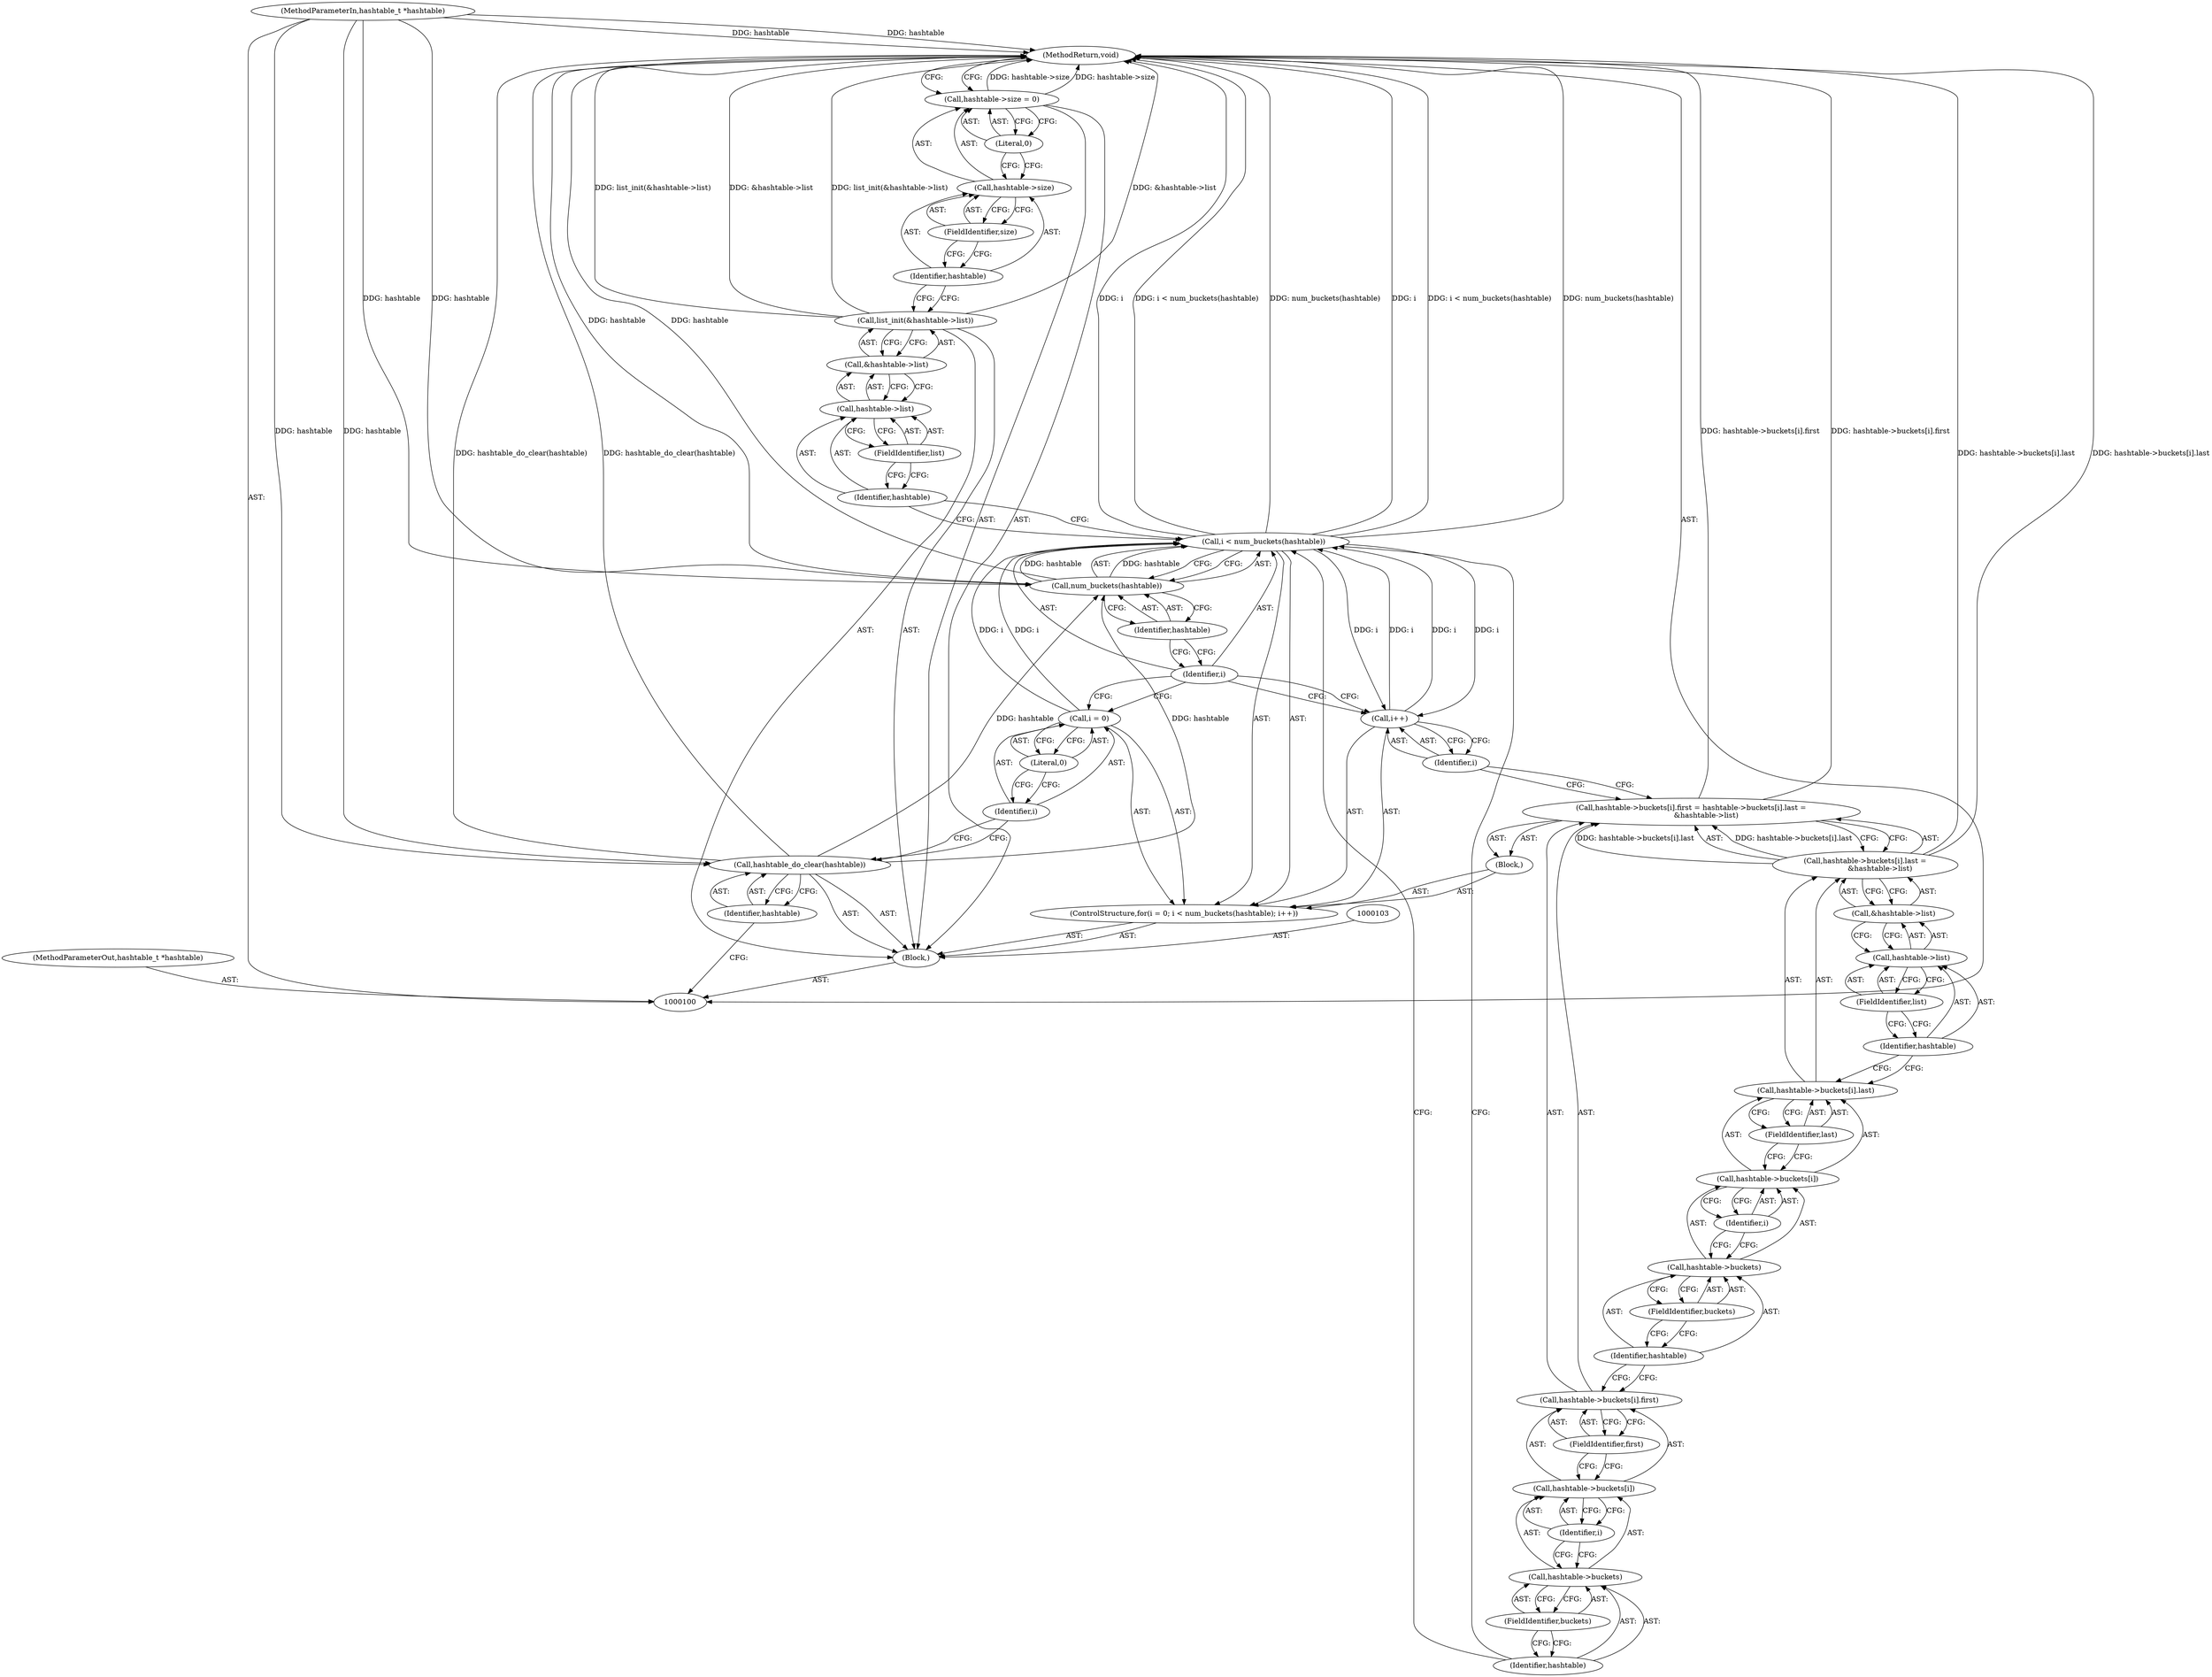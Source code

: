digraph "1_jansson_8f80c2d83808150724d31793e6ade92749b1faa4_0" {
"1000147" [label="(MethodReturn,void)"];
"1000101" [label="(MethodParameterIn,hashtable_t *hashtable)"];
"1000198" [label="(MethodParameterOut,hashtable_t *hashtable)"];
"1000133" [label="(Call,&hashtable->list)"];
"1000134" [label="(Call,hashtable->list)"];
"1000135" [label="(Identifier,hashtable)"];
"1000136" [label="(FieldIdentifier,list)"];
"1000138" [label="(Call,&hashtable->list)"];
"1000139" [label="(Call,hashtable->list)"];
"1000140" [label="(Identifier,hashtable)"];
"1000141" [label="(FieldIdentifier,list)"];
"1000137" [label="(Call,list_init(&hashtable->list))"];
"1000145" [label="(FieldIdentifier,size)"];
"1000146" [label="(Literal,0)"];
"1000142" [label="(Call,hashtable->size = 0)"];
"1000143" [label="(Call,hashtable->size)"];
"1000144" [label="(Identifier,hashtable)"];
"1000102" [label="(Block,)"];
"1000105" [label="(Identifier,hashtable)"];
"1000104" [label="(Call,hashtable_do_clear(hashtable))"];
"1000109" [label="(Literal,0)"];
"1000110" [label="(Call,i < num_buckets(hashtable))"];
"1000111" [label="(Identifier,i)"];
"1000112" [label="(Call,num_buckets(hashtable))"];
"1000113" [label="(Identifier,hashtable)"];
"1000106" [label="(ControlStructure,for(i = 0; i < num_buckets(hashtable); i++))"];
"1000114" [label="(Call,i++)"];
"1000115" [label="(Identifier,i)"];
"1000107" [label="(Call,i = 0)"];
"1000108" [label="(Identifier,i)"];
"1000116" [label="(Block,)"];
"1000122" [label="(FieldIdentifier,buckets)"];
"1000123" [label="(Identifier,i)"];
"1000124" [label="(FieldIdentifier,first)"];
"1000125" [label="(Call,hashtable->buckets[i].last =\n             &hashtable->list)"];
"1000126" [label="(Call,hashtable->buckets[i].last)"];
"1000127" [label="(Call,hashtable->buckets[i])"];
"1000128" [label="(Call,hashtable->buckets)"];
"1000129" [label="(Identifier,hashtable)"];
"1000130" [label="(FieldIdentifier,buckets)"];
"1000131" [label="(Identifier,i)"];
"1000132" [label="(FieldIdentifier,last)"];
"1000117" [label="(Call,hashtable->buckets[i].first = hashtable->buckets[i].last =\n             &hashtable->list)"];
"1000118" [label="(Call,hashtable->buckets[i].first)"];
"1000119" [label="(Call,hashtable->buckets[i])"];
"1000120" [label="(Call,hashtable->buckets)"];
"1000121" [label="(Identifier,hashtable)"];
"1000147" -> "1000100"  [label="AST: "];
"1000147" -> "1000142"  [label="CFG: "];
"1000125" -> "1000147"  [label="DDG: hashtable->buckets[i].last"];
"1000104" -> "1000147"  [label="DDG: hashtable_do_clear(hashtable)"];
"1000117" -> "1000147"  [label="DDG: hashtable->buckets[i].first"];
"1000110" -> "1000147"  [label="DDG: num_buckets(hashtable)"];
"1000110" -> "1000147"  [label="DDG: i"];
"1000110" -> "1000147"  [label="DDG: i < num_buckets(hashtable)"];
"1000142" -> "1000147"  [label="DDG: hashtable->size"];
"1000137" -> "1000147"  [label="DDG: &hashtable->list"];
"1000137" -> "1000147"  [label="DDG: list_init(&hashtable->list)"];
"1000112" -> "1000147"  [label="DDG: hashtable"];
"1000101" -> "1000147"  [label="DDG: hashtable"];
"1000101" -> "1000100"  [label="AST: "];
"1000101" -> "1000147"  [label="DDG: hashtable"];
"1000101" -> "1000104"  [label="DDG: hashtable"];
"1000101" -> "1000112"  [label="DDG: hashtable"];
"1000198" -> "1000100"  [label="AST: "];
"1000133" -> "1000125"  [label="AST: "];
"1000133" -> "1000134"  [label="CFG: "];
"1000134" -> "1000133"  [label="AST: "];
"1000125" -> "1000133"  [label="CFG: "];
"1000134" -> "1000133"  [label="AST: "];
"1000134" -> "1000136"  [label="CFG: "];
"1000135" -> "1000134"  [label="AST: "];
"1000136" -> "1000134"  [label="AST: "];
"1000133" -> "1000134"  [label="CFG: "];
"1000135" -> "1000134"  [label="AST: "];
"1000135" -> "1000126"  [label="CFG: "];
"1000136" -> "1000135"  [label="CFG: "];
"1000136" -> "1000134"  [label="AST: "];
"1000136" -> "1000135"  [label="CFG: "];
"1000134" -> "1000136"  [label="CFG: "];
"1000138" -> "1000137"  [label="AST: "];
"1000138" -> "1000139"  [label="CFG: "];
"1000139" -> "1000138"  [label="AST: "];
"1000137" -> "1000138"  [label="CFG: "];
"1000139" -> "1000138"  [label="AST: "];
"1000139" -> "1000141"  [label="CFG: "];
"1000140" -> "1000139"  [label="AST: "];
"1000141" -> "1000139"  [label="AST: "];
"1000138" -> "1000139"  [label="CFG: "];
"1000140" -> "1000139"  [label="AST: "];
"1000140" -> "1000110"  [label="CFG: "];
"1000141" -> "1000140"  [label="CFG: "];
"1000141" -> "1000139"  [label="AST: "];
"1000141" -> "1000140"  [label="CFG: "];
"1000139" -> "1000141"  [label="CFG: "];
"1000137" -> "1000102"  [label="AST: "];
"1000137" -> "1000138"  [label="CFG: "];
"1000138" -> "1000137"  [label="AST: "];
"1000144" -> "1000137"  [label="CFG: "];
"1000137" -> "1000147"  [label="DDG: &hashtable->list"];
"1000137" -> "1000147"  [label="DDG: list_init(&hashtable->list)"];
"1000145" -> "1000143"  [label="AST: "];
"1000145" -> "1000144"  [label="CFG: "];
"1000143" -> "1000145"  [label="CFG: "];
"1000146" -> "1000142"  [label="AST: "];
"1000146" -> "1000143"  [label="CFG: "];
"1000142" -> "1000146"  [label="CFG: "];
"1000142" -> "1000102"  [label="AST: "];
"1000142" -> "1000146"  [label="CFG: "];
"1000143" -> "1000142"  [label="AST: "];
"1000146" -> "1000142"  [label="AST: "];
"1000147" -> "1000142"  [label="CFG: "];
"1000142" -> "1000147"  [label="DDG: hashtable->size"];
"1000143" -> "1000142"  [label="AST: "];
"1000143" -> "1000145"  [label="CFG: "];
"1000144" -> "1000143"  [label="AST: "];
"1000145" -> "1000143"  [label="AST: "];
"1000146" -> "1000143"  [label="CFG: "];
"1000144" -> "1000143"  [label="AST: "];
"1000144" -> "1000137"  [label="CFG: "];
"1000145" -> "1000144"  [label="CFG: "];
"1000102" -> "1000100"  [label="AST: "];
"1000103" -> "1000102"  [label="AST: "];
"1000104" -> "1000102"  [label="AST: "];
"1000106" -> "1000102"  [label="AST: "];
"1000137" -> "1000102"  [label="AST: "];
"1000142" -> "1000102"  [label="AST: "];
"1000105" -> "1000104"  [label="AST: "];
"1000105" -> "1000100"  [label="CFG: "];
"1000104" -> "1000105"  [label="CFG: "];
"1000104" -> "1000102"  [label="AST: "];
"1000104" -> "1000105"  [label="CFG: "];
"1000105" -> "1000104"  [label="AST: "];
"1000108" -> "1000104"  [label="CFG: "];
"1000104" -> "1000147"  [label="DDG: hashtable_do_clear(hashtable)"];
"1000101" -> "1000104"  [label="DDG: hashtable"];
"1000104" -> "1000112"  [label="DDG: hashtable"];
"1000109" -> "1000107"  [label="AST: "];
"1000109" -> "1000108"  [label="CFG: "];
"1000107" -> "1000109"  [label="CFG: "];
"1000110" -> "1000106"  [label="AST: "];
"1000110" -> "1000112"  [label="CFG: "];
"1000111" -> "1000110"  [label="AST: "];
"1000112" -> "1000110"  [label="AST: "];
"1000121" -> "1000110"  [label="CFG: "];
"1000140" -> "1000110"  [label="CFG: "];
"1000110" -> "1000147"  [label="DDG: num_buckets(hashtable)"];
"1000110" -> "1000147"  [label="DDG: i"];
"1000110" -> "1000147"  [label="DDG: i < num_buckets(hashtable)"];
"1000107" -> "1000110"  [label="DDG: i"];
"1000114" -> "1000110"  [label="DDG: i"];
"1000112" -> "1000110"  [label="DDG: hashtable"];
"1000110" -> "1000114"  [label="DDG: i"];
"1000111" -> "1000110"  [label="AST: "];
"1000111" -> "1000107"  [label="CFG: "];
"1000111" -> "1000114"  [label="CFG: "];
"1000113" -> "1000111"  [label="CFG: "];
"1000112" -> "1000110"  [label="AST: "];
"1000112" -> "1000113"  [label="CFG: "];
"1000113" -> "1000112"  [label="AST: "];
"1000110" -> "1000112"  [label="CFG: "];
"1000112" -> "1000147"  [label="DDG: hashtable"];
"1000112" -> "1000110"  [label="DDG: hashtable"];
"1000104" -> "1000112"  [label="DDG: hashtable"];
"1000101" -> "1000112"  [label="DDG: hashtable"];
"1000113" -> "1000112"  [label="AST: "];
"1000113" -> "1000111"  [label="CFG: "];
"1000112" -> "1000113"  [label="CFG: "];
"1000106" -> "1000102"  [label="AST: "];
"1000107" -> "1000106"  [label="AST: "];
"1000110" -> "1000106"  [label="AST: "];
"1000114" -> "1000106"  [label="AST: "];
"1000116" -> "1000106"  [label="AST: "];
"1000114" -> "1000106"  [label="AST: "];
"1000114" -> "1000115"  [label="CFG: "];
"1000115" -> "1000114"  [label="AST: "];
"1000111" -> "1000114"  [label="CFG: "];
"1000114" -> "1000110"  [label="DDG: i"];
"1000110" -> "1000114"  [label="DDG: i"];
"1000115" -> "1000114"  [label="AST: "];
"1000115" -> "1000117"  [label="CFG: "];
"1000114" -> "1000115"  [label="CFG: "];
"1000107" -> "1000106"  [label="AST: "];
"1000107" -> "1000109"  [label="CFG: "];
"1000108" -> "1000107"  [label="AST: "];
"1000109" -> "1000107"  [label="AST: "];
"1000111" -> "1000107"  [label="CFG: "];
"1000107" -> "1000110"  [label="DDG: i"];
"1000108" -> "1000107"  [label="AST: "];
"1000108" -> "1000104"  [label="CFG: "];
"1000109" -> "1000108"  [label="CFG: "];
"1000116" -> "1000106"  [label="AST: "];
"1000117" -> "1000116"  [label="AST: "];
"1000122" -> "1000120"  [label="AST: "];
"1000122" -> "1000121"  [label="CFG: "];
"1000120" -> "1000122"  [label="CFG: "];
"1000123" -> "1000119"  [label="AST: "];
"1000123" -> "1000120"  [label="CFG: "];
"1000119" -> "1000123"  [label="CFG: "];
"1000124" -> "1000118"  [label="AST: "];
"1000124" -> "1000119"  [label="CFG: "];
"1000118" -> "1000124"  [label="CFG: "];
"1000125" -> "1000117"  [label="AST: "];
"1000125" -> "1000133"  [label="CFG: "];
"1000126" -> "1000125"  [label="AST: "];
"1000133" -> "1000125"  [label="AST: "];
"1000117" -> "1000125"  [label="CFG: "];
"1000125" -> "1000147"  [label="DDG: hashtable->buckets[i].last"];
"1000125" -> "1000117"  [label="DDG: hashtable->buckets[i].last"];
"1000126" -> "1000125"  [label="AST: "];
"1000126" -> "1000132"  [label="CFG: "];
"1000127" -> "1000126"  [label="AST: "];
"1000132" -> "1000126"  [label="AST: "];
"1000135" -> "1000126"  [label="CFG: "];
"1000127" -> "1000126"  [label="AST: "];
"1000127" -> "1000131"  [label="CFG: "];
"1000128" -> "1000127"  [label="AST: "];
"1000131" -> "1000127"  [label="AST: "];
"1000132" -> "1000127"  [label="CFG: "];
"1000128" -> "1000127"  [label="AST: "];
"1000128" -> "1000130"  [label="CFG: "];
"1000129" -> "1000128"  [label="AST: "];
"1000130" -> "1000128"  [label="AST: "];
"1000131" -> "1000128"  [label="CFG: "];
"1000129" -> "1000128"  [label="AST: "];
"1000129" -> "1000118"  [label="CFG: "];
"1000130" -> "1000129"  [label="CFG: "];
"1000130" -> "1000128"  [label="AST: "];
"1000130" -> "1000129"  [label="CFG: "];
"1000128" -> "1000130"  [label="CFG: "];
"1000131" -> "1000127"  [label="AST: "];
"1000131" -> "1000128"  [label="CFG: "];
"1000127" -> "1000131"  [label="CFG: "];
"1000132" -> "1000126"  [label="AST: "];
"1000132" -> "1000127"  [label="CFG: "];
"1000126" -> "1000132"  [label="CFG: "];
"1000117" -> "1000116"  [label="AST: "];
"1000117" -> "1000125"  [label="CFG: "];
"1000118" -> "1000117"  [label="AST: "];
"1000125" -> "1000117"  [label="AST: "];
"1000115" -> "1000117"  [label="CFG: "];
"1000117" -> "1000147"  [label="DDG: hashtable->buckets[i].first"];
"1000125" -> "1000117"  [label="DDG: hashtable->buckets[i].last"];
"1000118" -> "1000117"  [label="AST: "];
"1000118" -> "1000124"  [label="CFG: "];
"1000119" -> "1000118"  [label="AST: "];
"1000124" -> "1000118"  [label="AST: "];
"1000129" -> "1000118"  [label="CFG: "];
"1000119" -> "1000118"  [label="AST: "];
"1000119" -> "1000123"  [label="CFG: "];
"1000120" -> "1000119"  [label="AST: "];
"1000123" -> "1000119"  [label="AST: "];
"1000124" -> "1000119"  [label="CFG: "];
"1000120" -> "1000119"  [label="AST: "];
"1000120" -> "1000122"  [label="CFG: "];
"1000121" -> "1000120"  [label="AST: "];
"1000122" -> "1000120"  [label="AST: "];
"1000123" -> "1000120"  [label="CFG: "];
"1000121" -> "1000120"  [label="AST: "];
"1000121" -> "1000110"  [label="CFG: "];
"1000122" -> "1000121"  [label="CFG: "];
}
